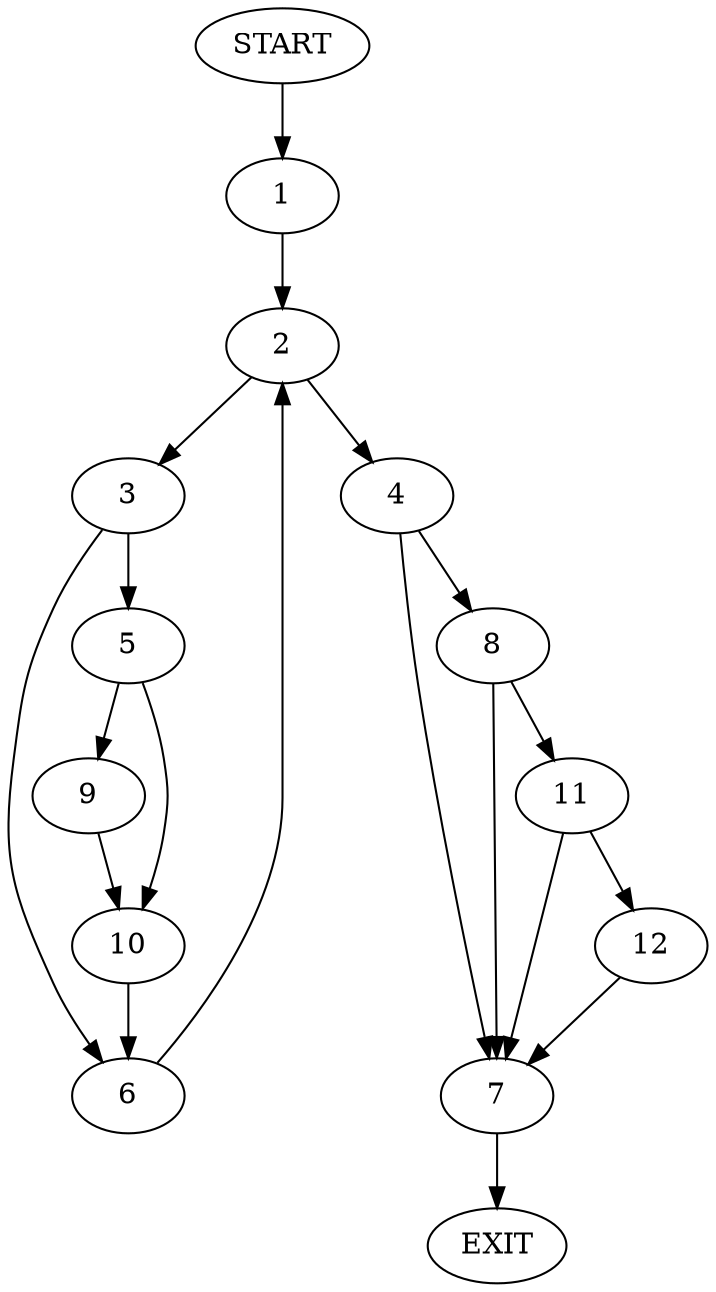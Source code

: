 digraph {
0 [label="START"];
1;
2;
3;
4;
5;
6;
7;
8;
9;
10;
11;
12;
13 [label="EXIT"];
0 -> 1;
1 -> 2;
2 -> 3;
2 -> 4;
3 -> 5;
3 -> 6;
4 -> 7;
4 -> 8;
6 -> 2;
5 -> 9;
5 -> 10;
9 -> 10;
10 -> 6;
8 -> 7;
8 -> 11;
7 -> 13;
11 -> 7;
11 -> 12;
12 -> 7;
}